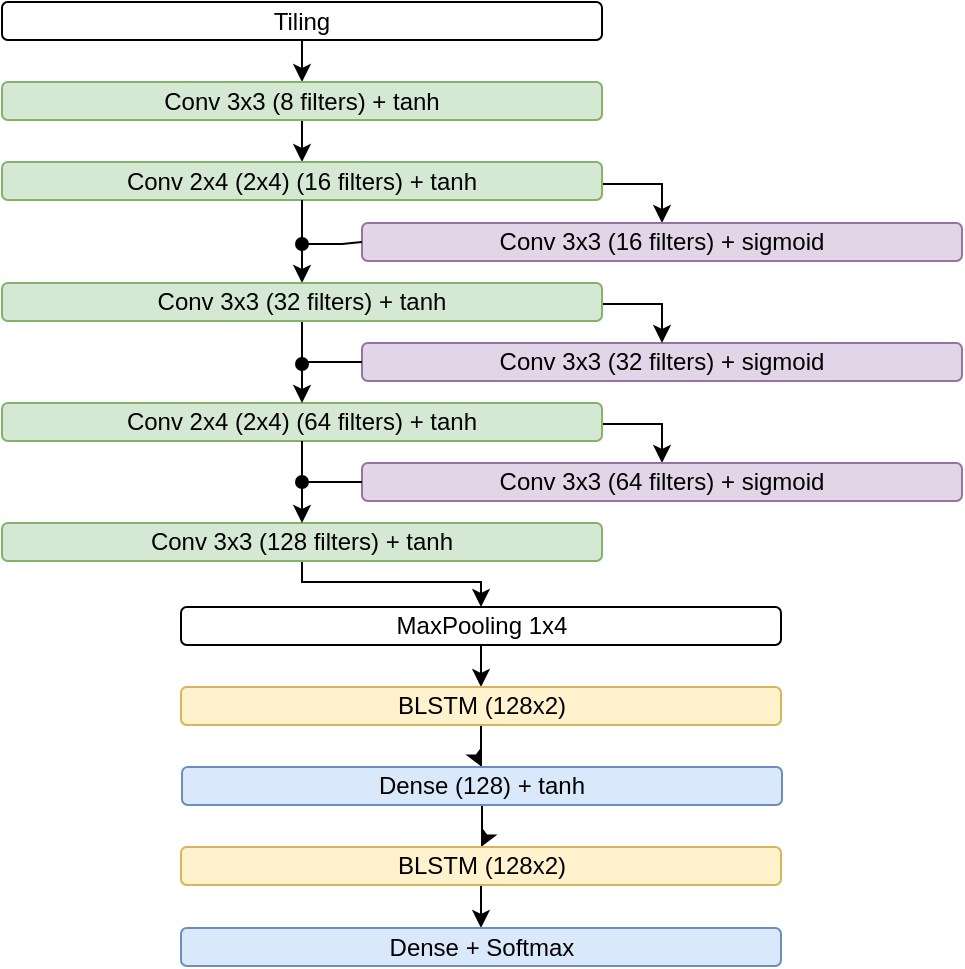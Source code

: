 <mxfile version="10.9.0"><diagram id="rufVSZHyEorje7Syo5vI" name="Page-1"><mxGraphModel dx="1162" dy="676" grid="1" gridSize="10" guides="1" tooltips="1" connect="1" arrows="1" fold="1" page="1" pageScale="1" pageWidth="850" pageHeight="1100" math="0" shadow="0"><root><mxCell id="0"/><mxCell id="1" parent="0"/><mxCell id="RCLNbhm-emX6p9zFRJ1t-1" value="" style="edgeStyle=orthogonalEdgeStyle;rounded=0;orthogonalLoop=1;jettySize=auto;html=1;" edge="1" parent="1" source="RCLNbhm-emX6p9zFRJ1t-2" target="RCLNbhm-emX6p9zFRJ1t-4"><mxGeometry relative="1" as="geometry"/></mxCell><mxCell id="RCLNbhm-emX6p9zFRJ1t-2" value="Tiling" style="rounded=1;whiteSpace=wrap;html=1;" vertex="1" parent="1"><mxGeometry x="150" y="160" width="300" height="19" as="geometry"/></mxCell><mxCell id="RCLNbhm-emX6p9zFRJ1t-3" value="" style="edgeStyle=orthogonalEdgeStyle;rounded=0;orthogonalLoop=1;jettySize=auto;html=1;" edge="1" parent="1" source="RCLNbhm-emX6p9zFRJ1t-4" target="RCLNbhm-emX6p9zFRJ1t-6"><mxGeometry relative="1" as="geometry"/></mxCell><mxCell id="RCLNbhm-emX6p9zFRJ1t-4" value="Conv 3x3 (8 filters) + tanh" style="rounded=1;whiteSpace=wrap;html=1;fillColor=#d5e8d4;strokeColor=#82b366;" vertex="1" parent="1"><mxGeometry x="150" y="200" width="300" height="19" as="geometry"/></mxCell><mxCell id="RCLNbhm-emX6p9zFRJ1t-5" style="edgeStyle=orthogonalEdgeStyle;rounded=0;orthogonalLoop=1;jettySize=auto;html=1;entryX=0.5;entryY=0;entryDx=0;entryDy=0;" edge="1" parent="1" source="RCLNbhm-emX6p9zFRJ1t-6" target="RCLNbhm-emX6p9zFRJ1t-7"><mxGeometry relative="1" as="geometry"><Array as="points"><mxPoint x="470" y="251"/><mxPoint x="480" y="251"/></Array></mxGeometry></mxCell><mxCell id="RCLNbhm-emX6p9zFRJ1t-6" value="Conv 2x4 (2x4) (16 filters)&amp;nbsp;+ tanh" style="rounded=1;whiteSpace=wrap;html=1;fillColor=#d5e8d4;strokeColor=#82b366;" vertex="1" parent="1"><mxGeometry x="150" y="240" width="300" height="19" as="geometry"/></mxCell><mxCell id="RCLNbhm-emX6p9zFRJ1t-7" value="Conv 3x3 (16 filters) + sigmoid" style="rounded=1;whiteSpace=wrap;html=1;fillColor=#e1d5e7;strokeColor=#9673a6;" vertex="1" parent="1"><mxGeometry x="330" y="270.5" width="300" height="19" as="geometry"/></mxCell><mxCell id="RCLNbhm-emX6p9zFRJ1t-8" value="Conv 3x3&amp;nbsp;(32 filters)&amp;nbsp;+ sigmoid" style="rounded=1;whiteSpace=wrap;html=1;fillColor=#e1d5e7;strokeColor=#9673a6;" vertex="1" parent="1"><mxGeometry x="330" y="330.5" width="300" height="19" as="geometry"/></mxCell><mxCell id="RCLNbhm-emX6p9zFRJ1t-9" style="edgeStyle=orthogonalEdgeStyle;rounded=0;orthogonalLoop=1;jettySize=auto;html=1;entryX=0.5;entryY=0;entryDx=0;entryDy=0;" edge="1" parent="1" source="RCLNbhm-emX6p9zFRJ1t-10" target="RCLNbhm-emX6p9zFRJ1t-22"><mxGeometry relative="1" as="geometry"><Array as="points"><mxPoint x="470" y="371"/><mxPoint x="480" y="371"/></Array></mxGeometry></mxCell><mxCell id="RCLNbhm-emX6p9zFRJ1t-10" value="Conv 2x4 (2x4) (64 filters)&amp;nbsp;+ tanh" style="rounded=1;whiteSpace=wrap;html=1;fillColor=#d5e8d4;strokeColor=#82b366;" vertex="1" parent="1"><mxGeometry x="150" y="360.5" width="300" height="19" as="geometry"/></mxCell><mxCell id="RCLNbhm-emX6p9zFRJ1t-11" value="" style="edgeStyle=orthogonalEdgeStyle;rounded=0;orthogonalLoop=1;jettySize=auto;html=1;entryX=0.5;entryY=0;entryDx=0;entryDy=0;" edge="1" parent="1" source="RCLNbhm-emX6p9zFRJ1t-12" target="RCLNbhm-emX6p9zFRJ1t-14"><mxGeometry relative="1" as="geometry"><Array as="points"><mxPoint x="300" y="450"/><mxPoint x="390" y="450"/></Array></mxGeometry></mxCell><mxCell id="RCLNbhm-emX6p9zFRJ1t-12" value="Conv 3x3 (128 filters)&amp;nbsp;+ tanh" style="rounded=1;whiteSpace=wrap;html=1;fillColor=#d5e8d4;strokeColor=#82b366;" vertex="1" parent="1"><mxGeometry x="150" y="420.5" width="300" height="19" as="geometry"/></mxCell><mxCell id="RCLNbhm-emX6p9zFRJ1t-13" value="" style="edgeStyle=orthogonalEdgeStyle;rounded=0;orthogonalLoop=1;jettySize=auto;html=1;" edge="1" parent="1" source="RCLNbhm-emX6p9zFRJ1t-14" target="RCLNbhm-emX6p9zFRJ1t-16"><mxGeometry relative="1" as="geometry"/></mxCell><mxCell id="RCLNbhm-emX6p9zFRJ1t-14" value="MaxPooling 1x4" style="rounded=1;whiteSpace=wrap;html=1;" vertex="1" parent="1"><mxGeometry x="239.5" y="462.5" width="300" height="19" as="geometry"/></mxCell><mxCell id="RCLNbhm-emX6p9zFRJ1t-15" style="edgeStyle=orthogonalEdgeStyle;rounded=0;orthogonalLoop=1;jettySize=auto;html=1;entryX=0.5;entryY=0;entryDx=0;entryDy=0;" edge="1" parent="1" source="RCLNbhm-emX6p9zFRJ1t-16" target="RCLNbhm-emX6p9zFRJ1t-18"><mxGeometry relative="1" as="geometry"/></mxCell><mxCell id="RCLNbhm-emX6p9zFRJ1t-16" value="BLSTM (128x2)" style="rounded=1;whiteSpace=wrap;html=1;fillColor=#fff2cc;strokeColor=#d6b656;" vertex="1" parent="1"><mxGeometry x="239.5" y="502.5" width="300" height="19" as="geometry"/></mxCell><mxCell id="RCLNbhm-emX6p9zFRJ1t-17" style="edgeStyle=orthogonalEdgeStyle;rounded=0;orthogonalLoop=1;jettySize=auto;html=1;entryX=0.5;entryY=0;entryDx=0;entryDy=0;" edge="1" parent="1" source="RCLNbhm-emX6p9zFRJ1t-18" target="RCLNbhm-emX6p9zFRJ1t-20"><mxGeometry relative="1" as="geometry"/></mxCell><mxCell id="RCLNbhm-emX6p9zFRJ1t-18" value="Dense (128)&amp;nbsp;+ tanh" style="rounded=1;whiteSpace=wrap;html=1;fillColor=#dae8fc;strokeColor=#6c8ebf;" vertex="1" parent="1"><mxGeometry x="240" y="542.5" width="300" height="19" as="geometry"/></mxCell><mxCell id="RCLNbhm-emX6p9zFRJ1t-19" style="edgeStyle=orthogonalEdgeStyle;rounded=0;orthogonalLoop=1;jettySize=auto;html=1;entryX=0.5;entryY=0;entryDx=0;entryDy=0;" edge="1" parent="1" source="RCLNbhm-emX6p9zFRJ1t-20" target="RCLNbhm-emX6p9zFRJ1t-21"><mxGeometry relative="1" as="geometry"/></mxCell><mxCell id="RCLNbhm-emX6p9zFRJ1t-20" value="BLSTM (128x2)" style="rounded=1;whiteSpace=wrap;html=1;fillColor=#fff2cc;strokeColor=#d6b656;" vertex="1" parent="1"><mxGeometry x="239.5" y="582.5" width="300" height="19" as="geometry"/></mxCell><mxCell id="RCLNbhm-emX6p9zFRJ1t-21" value="Dense + Softmax" style="rounded=1;whiteSpace=wrap;html=1;fillColor=#dae8fc;strokeColor=#6c8ebf;" vertex="1" parent="1"><mxGeometry x="239.5" y="623" width="300" height="19" as="geometry"/></mxCell><mxCell id="RCLNbhm-emX6p9zFRJ1t-22" value="Conv 3x3 (64 filters)&amp;nbsp;+ sigmoid" style="rounded=1;whiteSpace=wrap;html=1;fillColor=#e1d5e7;strokeColor=#9673a6;" vertex="1" parent="1"><mxGeometry x="330" y="390.5" width="300" height="19" as="geometry"/></mxCell><mxCell id="RCLNbhm-emX6p9zFRJ1t-23" value="" style="edgeStyle=orthogonalEdgeStyle;rounded=0;orthogonalLoop=1;jettySize=auto;html=1;exitX=0.5;exitY=1;exitDx=0;exitDy=0;" edge="1" parent="1" source="RCLNbhm-emX6p9zFRJ1t-6" target="RCLNbhm-emX6p9zFRJ1t-27"><mxGeometry relative="1" as="geometry"><mxPoint x="262.5" y="360.5" as="sourcePoint"/><mxPoint x="262.5" y="400.5" as="targetPoint"/></mxGeometry></mxCell><mxCell id="RCLNbhm-emX6p9zFRJ1t-24" value="" style="edgeStyle=orthogonalEdgeStyle;rounded=0;orthogonalLoop=1;jettySize=auto;html=1;exitX=0.5;exitY=1;exitDx=0;exitDy=0;" edge="1" parent="1" source="RCLNbhm-emX6p9zFRJ1t-10" target="RCLNbhm-emX6p9zFRJ1t-12"><mxGeometry relative="1" as="geometry"><mxPoint x="262.5" y="525.5" as="sourcePoint"/><mxPoint x="262.5" y="565.5" as="targetPoint"/></mxGeometry></mxCell><mxCell id="RCLNbhm-emX6p9zFRJ1t-25" style="edgeStyle=orthogonalEdgeStyle;rounded=0;orthogonalLoop=1;jettySize=auto;html=1;" edge="1" parent="1" source="RCLNbhm-emX6p9zFRJ1t-27" target="RCLNbhm-emX6p9zFRJ1t-10"><mxGeometry relative="1" as="geometry"/></mxCell><mxCell id="RCLNbhm-emX6p9zFRJ1t-26" style="edgeStyle=orthogonalEdgeStyle;rounded=0;orthogonalLoop=1;jettySize=auto;html=1;entryX=0.5;entryY=0;entryDx=0;entryDy=0;" edge="1" parent="1" source="RCLNbhm-emX6p9zFRJ1t-27" target="RCLNbhm-emX6p9zFRJ1t-8"><mxGeometry relative="1" as="geometry"><Array as="points"><mxPoint x="470" y="311"/><mxPoint x="480" y="311"/></Array></mxGeometry></mxCell><mxCell id="RCLNbhm-emX6p9zFRJ1t-27" value="Conv 3x3&amp;nbsp;(32 filters)&amp;nbsp;+ tanh" style="rounded=1;whiteSpace=wrap;html=1;fillColor=#d5e8d4;strokeColor=#82b366;" vertex="1" parent="1"><mxGeometry x="150" y="300.5" width="300" height="19" as="geometry"/></mxCell><mxCell id="RCLNbhm-emX6p9zFRJ1t-28" value="" style="edgeStyle=orthogonalEdgeStyle;rounded=0;orthogonalLoop=1;jettySize=auto;html=1;endArrow=oval;endFill=1;exitX=0;exitY=0.5;exitDx=0;exitDy=0;" edge="1" parent="1" source="RCLNbhm-emX6p9zFRJ1t-7"><mxGeometry relative="1" as="geometry"><mxPoint x="317.357" y="285.786" as="sourcePoint"/><mxPoint x="300" y="281" as="targetPoint"/><Array as="points"><mxPoint x="320" y="281"/><mxPoint x="320" y="281"/></Array></mxGeometry></mxCell><mxCell id="RCLNbhm-emX6p9zFRJ1t-29" value="" style="edgeStyle=orthogonalEdgeStyle;rounded=0;orthogonalLoop=1;jettySize=auto;html=1;endArrow=oval;endFill=1;exitX=0;exitY=0.5;exitDx=0;exitDy=0;" edge="1" parent="1" source="RCLNbhm-emX6p9zFRJ1t-8"><mxGeometry relative="1" as="geometry"><mxPoint x="317.357" y="340.643" as="sourcePoint"/><mxPoint x="300" y="341" as="targetPoint"/><Array as="points"/></mxGeometry></mxCell><mxCell id="RCLNbhm-emX6p9zFRJ1t-30" value="" style="edgeStyle=orthogonalEdgeStyle;rounded=0;orthogonalLoop=1;jettySize=auto;html=1;endArrow=oval;endFill=1;exitX=0;exitY=0.5;exitDx=0;exitDy=0;" edge="1" parent="1" source="RCLNbhm-emX6p9zFRJ1t-22"><mxGeometry relative="1" as="geometry"><mxPoint x="317.286" y="400.071" as="sourcePoint"/><mxPoint x="300" y="400" as="targetPoint"/><Array as="points"/></mxGeometry></mxCell></root></mxGraphModel></diagram></mxfile>